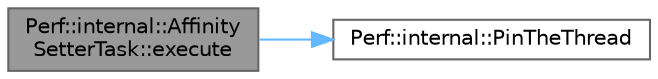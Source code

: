 digraph "Perf::internal::AffinitySetterTask::execute"
{
 // LATEX_PDF_SIZE
  bgcolor="transparent";
  edge [fontname=Helvetica,fontsize=10,labelfontname=Helvetica,labelfontsize=10];
  node [fontname=Helvetica,fontsize=10,shape=box,height=0.2,width=0.4];
  rankdir="LR";
  Node1 [id="Node000001",label="Perf::internal::Affinity\lSetterTask::execute",height=0.2,width=0.4,color="gray40", fillcolor="grey60", style="filled", fontcolor="black",tooltip=" "];
  Node1 -> Node2 [id="edge1_Node000001_Node000002",color="steelblue1",style="solid",tooltip=" "];
  Node2 [id="Node000002",label="Perf::internal::PinTheThread",height=0.2,width=0.4,color="grey40", fillcolor="white", style="filled",URL="$namespace_perf_1_1internal.html#a2c265d8c1f06a9372115442dd4a512a4",tooltip=" "];
}
